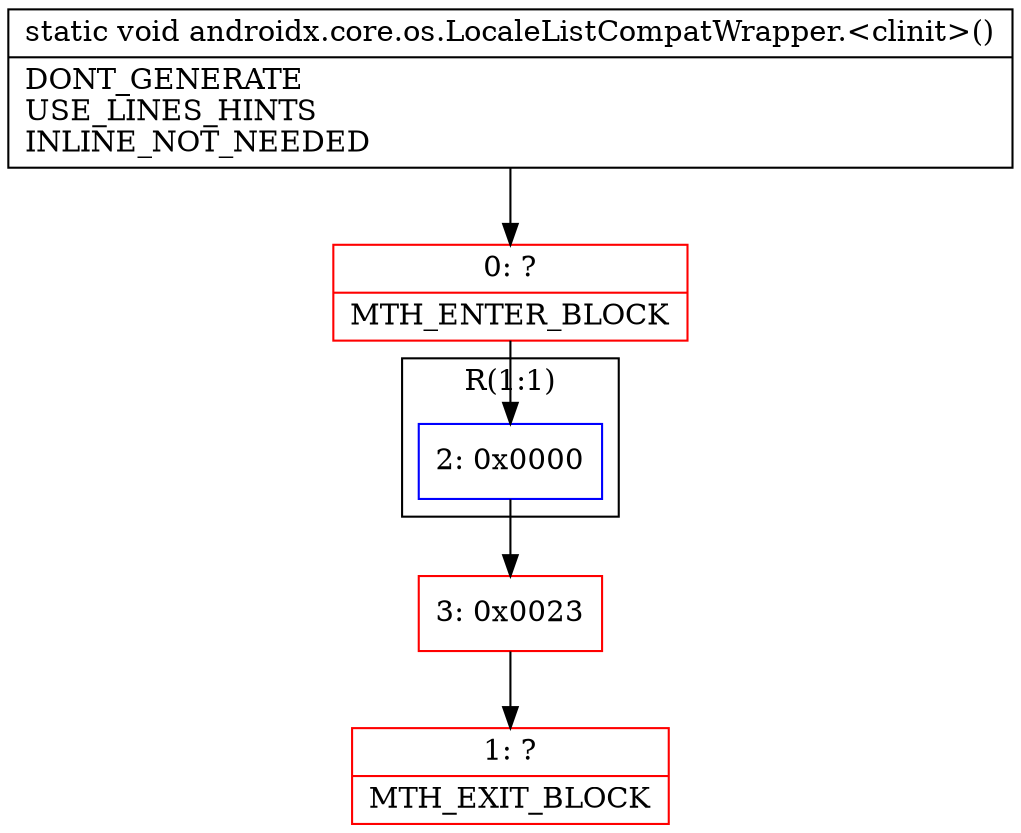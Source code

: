 digraph "CFG forandroidx.core.os.LocaleListCompatWrapper.\<clinit\>()V" {
subgraph cluster_Region_730158221 {
label = "R(1:1)";
node [shape=record,color=blue];
Node_2 [shape=record,label="{2\:\ 0x0000}"];
}
Node_0 [shape=record,color=red,label="{0\:\ ?|MTH_ENTER_BLOCK\l}"];
Node_3 [shape=record,color=red,label="{3\:\ 0x0023}"];
Node_1 [shape=record,color=red,label="{1\:\ ?|MTH_EXIT_BLOCK\l}"];
MethodNode[shape=record,label="{static void androidx.core.os.LocaleListCompatWrapper.\<clinit\>()  | DONT_GENERATE\lUSE_LINES_HINTS\lINLINE_NOT_NEEDED\l}"];
MethodNode -> Node_0;Node_2 -> Node_3;
Node_0 -> Node_2;
Node_3 -> Node_1;
}

